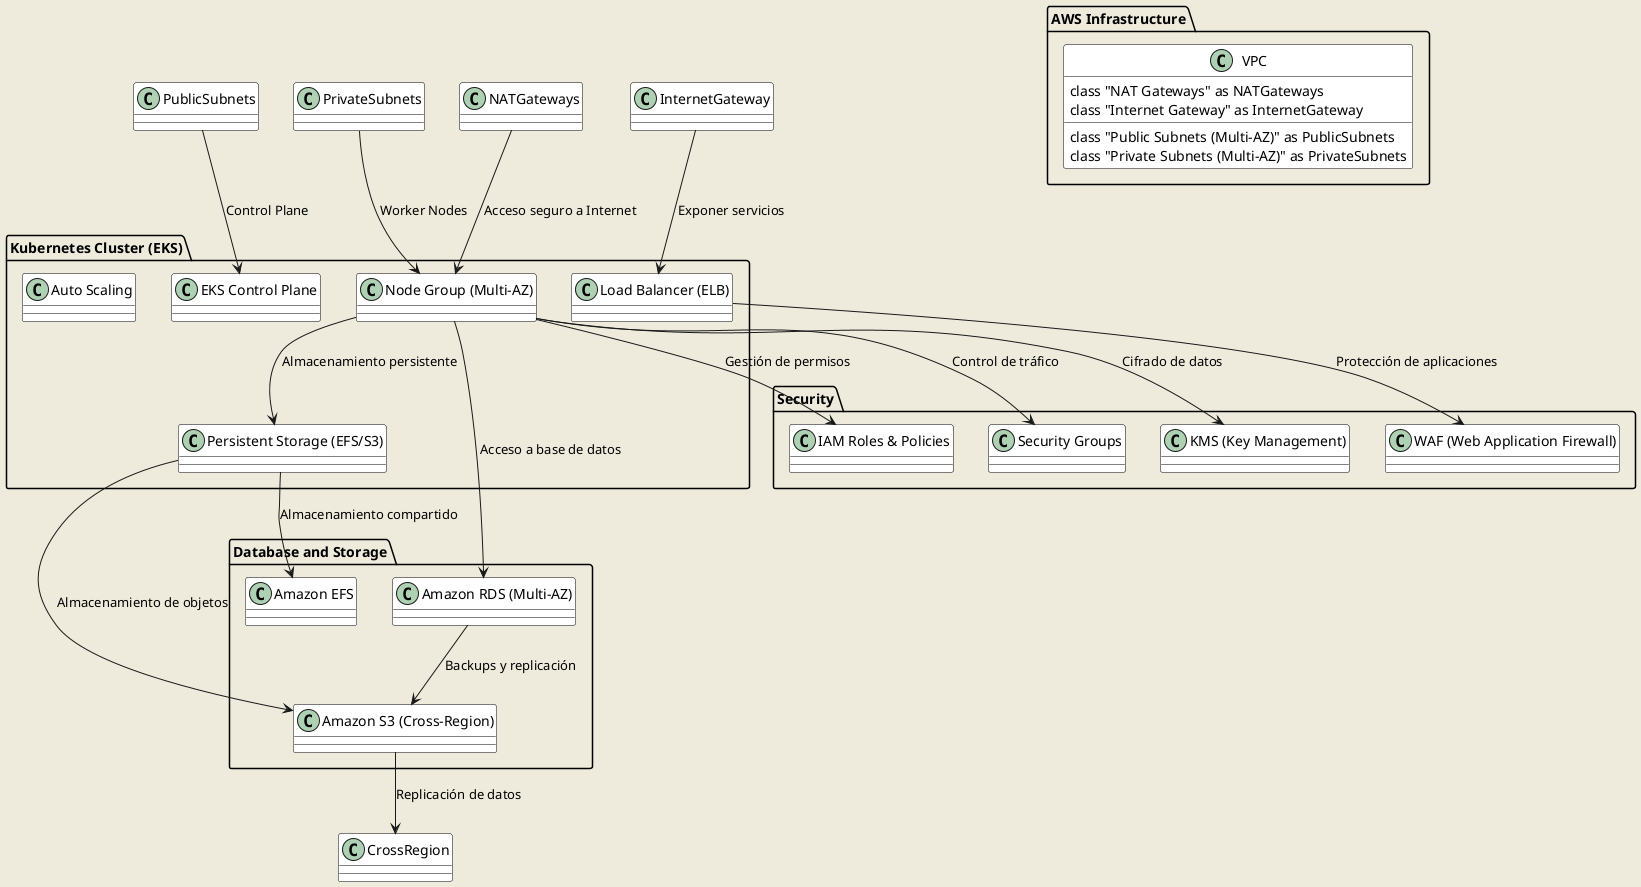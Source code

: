 @startuml integracion_aws
!define RECTANGLE class
skinparam backgroundColor #EEEBDC
skinparam classBackgroundColor White
skinparam shadowing false
skinparam class {
    BackgroundColor White
    BorderColor Black
}

package "AWS Infrastructure" {
    RECTANGLE "VPC" as VPC {
        RECTANGLE "Public Subnets (Multi-AZ)" as PublicSubnets
        RECTANGLE "Private Subnets (Multi-AZ)" as PrivateSubnets
        RECTANGLE "NAT Gateways" as NATGateways
        RECTANGLE "Internet Gateway" as InternetGateway
    }
}

package "Kubernetes Cluster (EKS)" {
    RECTANGLE "EKS Control Plane" as EKSControlPlane
    RECTANGLE "Node Group (Multi-AZ)" as NodeGroup
    RECTANGLE "Load Balancer (ELB)" as LoadBalancer
    RECTANGLE "Auto Scaling" as AutoScaling
    RECTANGLE "Persistent Storage (EFS/S3)" as PersistentStorage
}

package "Database and Storage" {
    RECTANGLE "Amazon RDS (Multi-AZ)" as RDS
    RECTANGLE "Amazon S3 (Cross-Region)" as S3
    RECTANGLE "Amazon EFS" as EFS
}

package "Security" {
    RECTANGLE "IAM Roles & Policies" as IAM
    RECTANGLE "Security Groups" as SecurityGroups
    RECTANGLE "KMS (Key Management)" as KMS
    RECTANGLE "WAF (Web Application Firewall)" as WAF
}

PublicSubnets --> EKSControlPlane : Control Plane
PrivateSubnets --> NodeGroup : Worker Nodes
NATGateways --> NodeGroup : Acceso seguro a Internet
InternetGateway --> LoadBalancer : Exponer servicios
NodeGroup --> PersistentStorage : Almacenamiento persistente
NodeGroup --> RDS : Acceso a base de datos
PersistentStorage --> EFS : Almacenamiento compartido
PersistentStorage --> S3 : Almacenamiento de objetos

LoadBalancer --> WAF : Protección de aplicaciones
NodeGroup --> SecurityGroups : Control de tráfico
NodeGroup --> IAM : Gestión de permisos
NodeGroup --> KMS : Cifrado de datos

RDS --> S3 : Backups y replicación
S3 --> CrossRegion : Replicación de datos
